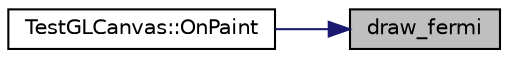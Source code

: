 digraph "draw_fermi"
{
 // LATEX_PDF_SIZE
  edge [fontname="Helvetica",fontsize="10",labelfontname="Helvetica",labelfontsize="10"];
  node [fontname="Helvetica",fontsize="10",shape=record];
  rankdir="RL";
  Node1 [label="draw_fermi",height=0.2,width=0.4,color="black", fillcolor="grey75", style="filled", fontcolor="black",tooltip="Draw Fermi surfaces."];
  Node1 -> Node2 [dir="back",color="midnightblue",fontsize="10",style="solid",fontname="Helvetica"];
  Node2 [label="TestGLCanvas::OnPaint",height=0.2,width=0.4,color="black", fillcolor="white", style="filled",URL="$class_test_g_l_canvas.html#a507573f42eec0cfbda0c00659ff1edc3",tooltip="Glut Display function called by glutDisplayFunc."];
}
